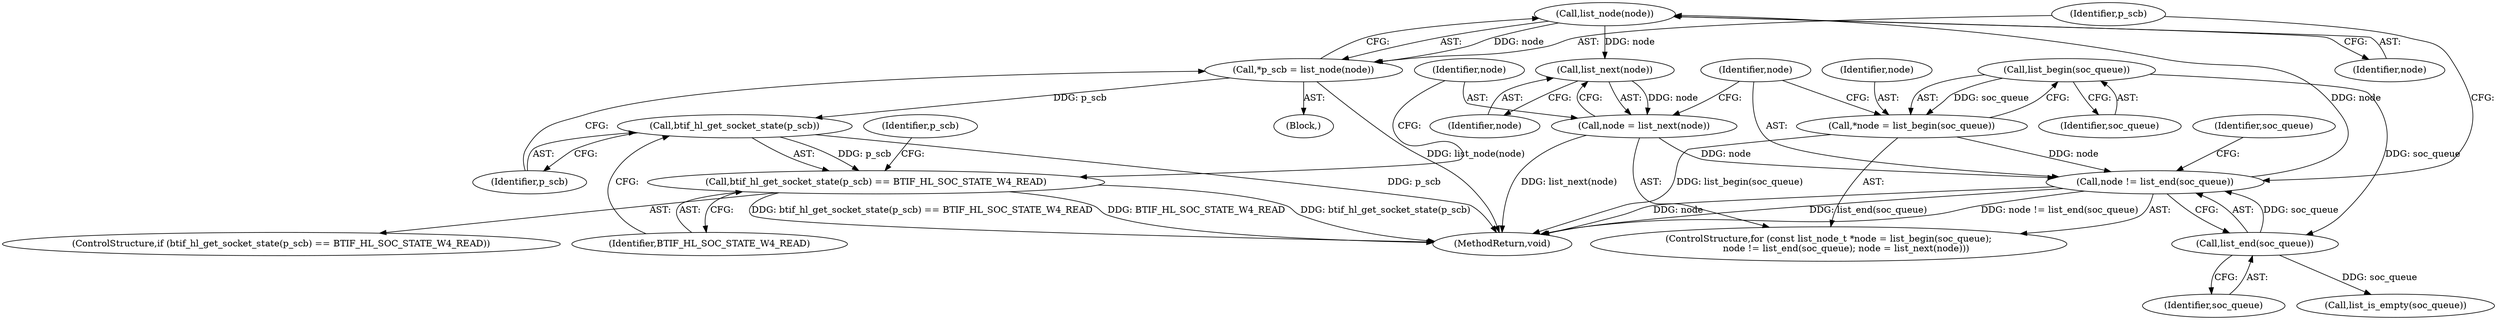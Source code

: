 digraph "0_Android_472271b153c5dc53c28beac55480a8d8434b2d5c_18@pointer" {
"1000127" [label="(Call,list_node(node))"];
"1000115" [label="(Call,node != list_end(soc_queue))"];
"1000111" [label="(Call,*node = list_begin(soc_queue))"];
"1000113" [label="(Call,list_begin(soc_queue))"];
"1000119" [label="(Call,node = list_next(node))"];
"1000121" [label="(Call,list_next(node))"];
"1000127" [label="(Call,list_node(node))"];
"1000117" [label="(Call,list_end(soc_queue))"];
"1000125" [label="(Call,*p_scb = list_node(node))"];
"1000131" [label="(Call,btif_hl_get_socket_state(p_scb))"];
"1000130" [label="(Call,btif_hl_get_socket_state(p_scb) == BTIF_HL_SOC_STATE_W4_READ)"];
"1000246" [label="(Identifier,soc_queue)"];
"1000117" [label="(Call,list_end(soc_queue))"];
"1000119" [label="(Call,node = list_next(node))"];
"1000115" [label="(Call,node != list_end(soc_queue))"];
"1000123" [label="(Block,)"];
"1000118" [label="(Identifier,soc_queue)"];
"1000129" [label="(ControlStructure,if (btif_hl_get_socket_state(p_scb) == BTIF_HL_SOC_STATE_W4_READ))"];
"1000113" [label="(Call,list_begin(soc_queue))"];
"1000111" [label="(Call,*node = list_begin(soc_queue))"];
"1000112" [label="(Identifier,node)"];
"1000131" [label="(Call,btif_hl_get_socket_state(p_scb))"];
"1000133" [label="(Identifier,BTIF_HL_SOC_STATE_W4_READ)"];
"1000252" [label="(MethodReturn,void)"];
"1000122" [label="(Identifier,node)"];
"1000128" [label="(Identifier,node)"];
"1000126" [label="(Identifier,p_scb)"];
"1000125" [label="(Call,*p_scb = list_node(node))"];
"1000132" [label="(Identifier,p_scb)"];
"1000116" [label="(Identifier,node)"];
"1000139" [label="(Identifier,p_scb)"];
"1000120" [label="(Identifier,node)"];
"1000127" [label="(Call,list_node(node))"];
"1000114" [label="(Identifier,soc_queue)"];
"1000130" [label="(Call,btif_hl_get_socket_state(p_scb) == BTIF_HL_SOC_STATE_W4_READ)"];
"1000245" [label="(Call,list_is_empty(soc_queue))"];
"1000121" [label="(Call,list_next(node))"];
"1000109" [label="(ControlStructure,for (const list_node_t *node = list_begin(soc_queue);\n            node != list_end(soc_queue); node = list_next(node)))"];
"1000127" -> "1000125"  [label="AST: "];
"1000127" -> "1000128"  [label="CFG: "];
"1000128" -> "1000127"  [label="AST: "];
"1000125" -> "1000127"  [label="CFG: "];
"1000127" -> "1000121"  [label="DDG: node"];
"1000127" -> "1000125"  [label="DDG: node"];
"1000115" -> "1000127"  [label="DDG: node"];
"1000115" -> "1000109"  [label="AST: "];
"1000115" -> "1000117"  [label="CFG: "];
"1000116" -> "1000115"  [label="AST: "];
"1000117" -> "1000115"  [label="AST: "];
"1000126" -> "1000115"  [label="CFG: "];
"1000246" -> "1000115"  [label="CFG: "];
"1000115" -> "1000252"  [label="DDG: list_end(soc_queue)"];
"1000115" -> "1000252"  [label="DDG: node != list_end(soc_queue)"];
"1000115" -> "1000252"  [label="DDG: node"];
"1000111" -> "1000115"  [label="DDG: node"];
"1000119" -> "1000115"  [label="DDG: node"];
"1000117" -> "1000115"  [label="DDG: soc_queue"];
"1000111" -> "1000109"  [label="AST: "];
"1000111" -> "1000113"  [label="CFG: "];
"1000112" -> "1000111"  [label="AST: "];
"1000113" -> "1000111"  [label="AST: "];
"1000116" -> "1000111"  [label="CFG: "];
"1000111" -> "1000252"  [label="DDG: list_begin(soc_queue)"];
"1000113" -> "1000111"  [label="DDG: soc_queue"];
"1000113" -> "1000114"  [label="CFG: "];
"1000114" -> "1000113"  [label="AST: "];
"1000113" -> "1000117"  [label="DDG: soc_queue"];
"1000119" -> "1000109"  [label="AST: "];
"1000119" -> "1000121"  [label="CFG: "];
"1000120" -> "1000119"  [label="AST: "];
"1000121" -> "1000119"  [label="AST: "];
"1000116" -> "1000119"  [label="CFG: "];
"1000119" -> "1000252"  [label="DDG: list_next(node)"];
"1000121" -> "1000119"  [label="DDG: node"];
"1000121" -> "1000122"  [label="CFG: "];
"1000122" -> "1000121"  [label="AST: "];
"1000117" -> "1000118"  [label="CFG: "];
"1000118" -> "1000117"  [label="AST: "];
"1000117" -> "1000245"  [label="DDG: soc_queue"];
"1000125" -> "1000123"  [label="AST: "];
"1000126" -> "1000125"  [label="AST: "];
"1000132" -> "1000125"  [label="CFG: "];
"1000125" -> "1000252"  [label="DDG: list_node(node)"];
"1000125" -> "1000131"  [label="DDG: p_scb"];
"1000131" -> "1000130"  [label="AST: "];
"1000131" -> "1000132"  [label="CFG: "];
"1000132" -> "1000131"  [label="AST: "];
"1000133" -> "1000131"  [label="CFG: "];
"1000131" -> "1000252"  [label="DDG: p_scb"];
"1000131" -> "1000130"  [label="DDG: p_scb"];
"1000130" -> "1000129"  [label="AST: "];
"1000130" -> "1000133"  [label="CFG: "];
"1000133" -> "1000130"  [label="AST: "];
"1000139" -> "1000130"  [label="CFG: "];
"1000120" -> "1000130"  [label="CFG: "];
"1000130" -> "1000252"  [label="DDG: btif_hl_get_socket_state(p_scb) == BTIF_HL_SOC_STATE_W4_READ"];
"1000130" -> "1000252"  [label="DDG: BTIF_HL_SOC_STATE_W4_READ"];
"1000130" -> "1000252"  [label="DDG: btif_hl_get_socket_state(p_scb)"];
}
